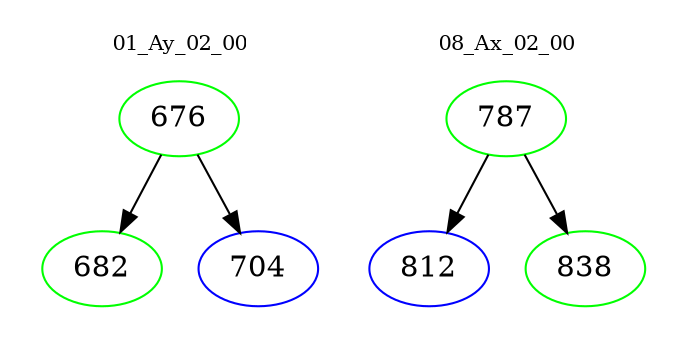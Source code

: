 digraph{
subgraph cluster_0 {
color = white
label = "01_Ay_02_00";
fontsize=10;
T0_676 [label="676", color="green"]
T0_676 -> T0_682 [color="black"]
T0_682 [label="682", color="green"]
T0_676 -> T0_704 [color="black"]
T0_704 [label="704", color="blue"]
}
subgraph cluster_1 {
color = white
label = "08_Ax_02_00";
fontsize=10;
T1_787 [label="787", color="green"]
T1_787 -> T1_812 [color="black"]
T1_812 [label="812", color="blue"]
T1_787 -> T1_838 [color="black"]
T1_838 [label="838", color="green"]
}
}

